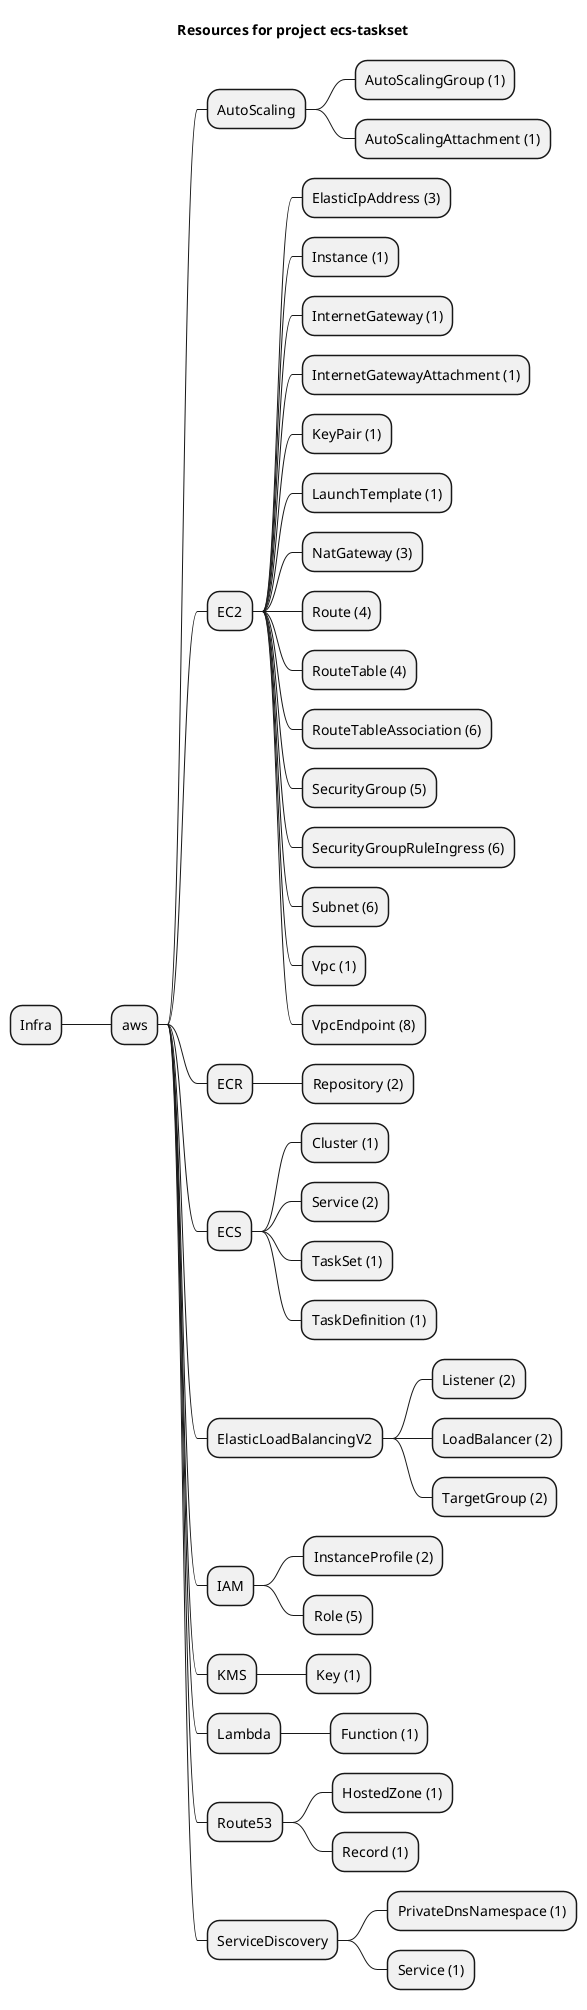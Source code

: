 @startmindmap
title Resources for project ecs-taskset
skinparam monochrome true
+ Infra
++ aws
+++ AutoScaling
++++ AutoScalingGroup (1)
++++ AutoScalingAttachment (1)
+++ EC2
++++ ElasticIpAddress (3)
++++ Instance (1)
++++ InternetGateway (1)
++++ InternetGatewayAttachment (1)
++++ KeyPair (1)
++++ LaunchTemplate (1)
++++ NatGateway (3)
++++ Route (4)
++++ RouteTable (4)
++++ RouteTableAssociation (6)
++++ SecurityGroup (5)
++++ SecurityGroupRuleIngress (6)
++++ Subnet (6)
++++ Vpc (1)
++++ VpcEndpoint (8)
+++ ECR
++++ Repository (2)
+++ ECS
++++ Cluster (1)
++++ Service (2)
++++ TaskSet (1)
++++ TaskDefinition (1)
+++ ElasticLoadBalancingV2
++++ Listener (2)
++++ LoadBalancer (2)
++++ TargetGroup (2)
+++ IAM
++++ InstanceProfile (2)
++++ Role (5)
+++ KMS
++++ Key (1)
+++ Lambda
++++ Function (1)
+++ Route53
++++ HostedZone (1)
++++ Record (1)
+++ ServiceDiscovery
++++ PrivateDnsNamespace (1)
++++ Service (1)
@endmindmap